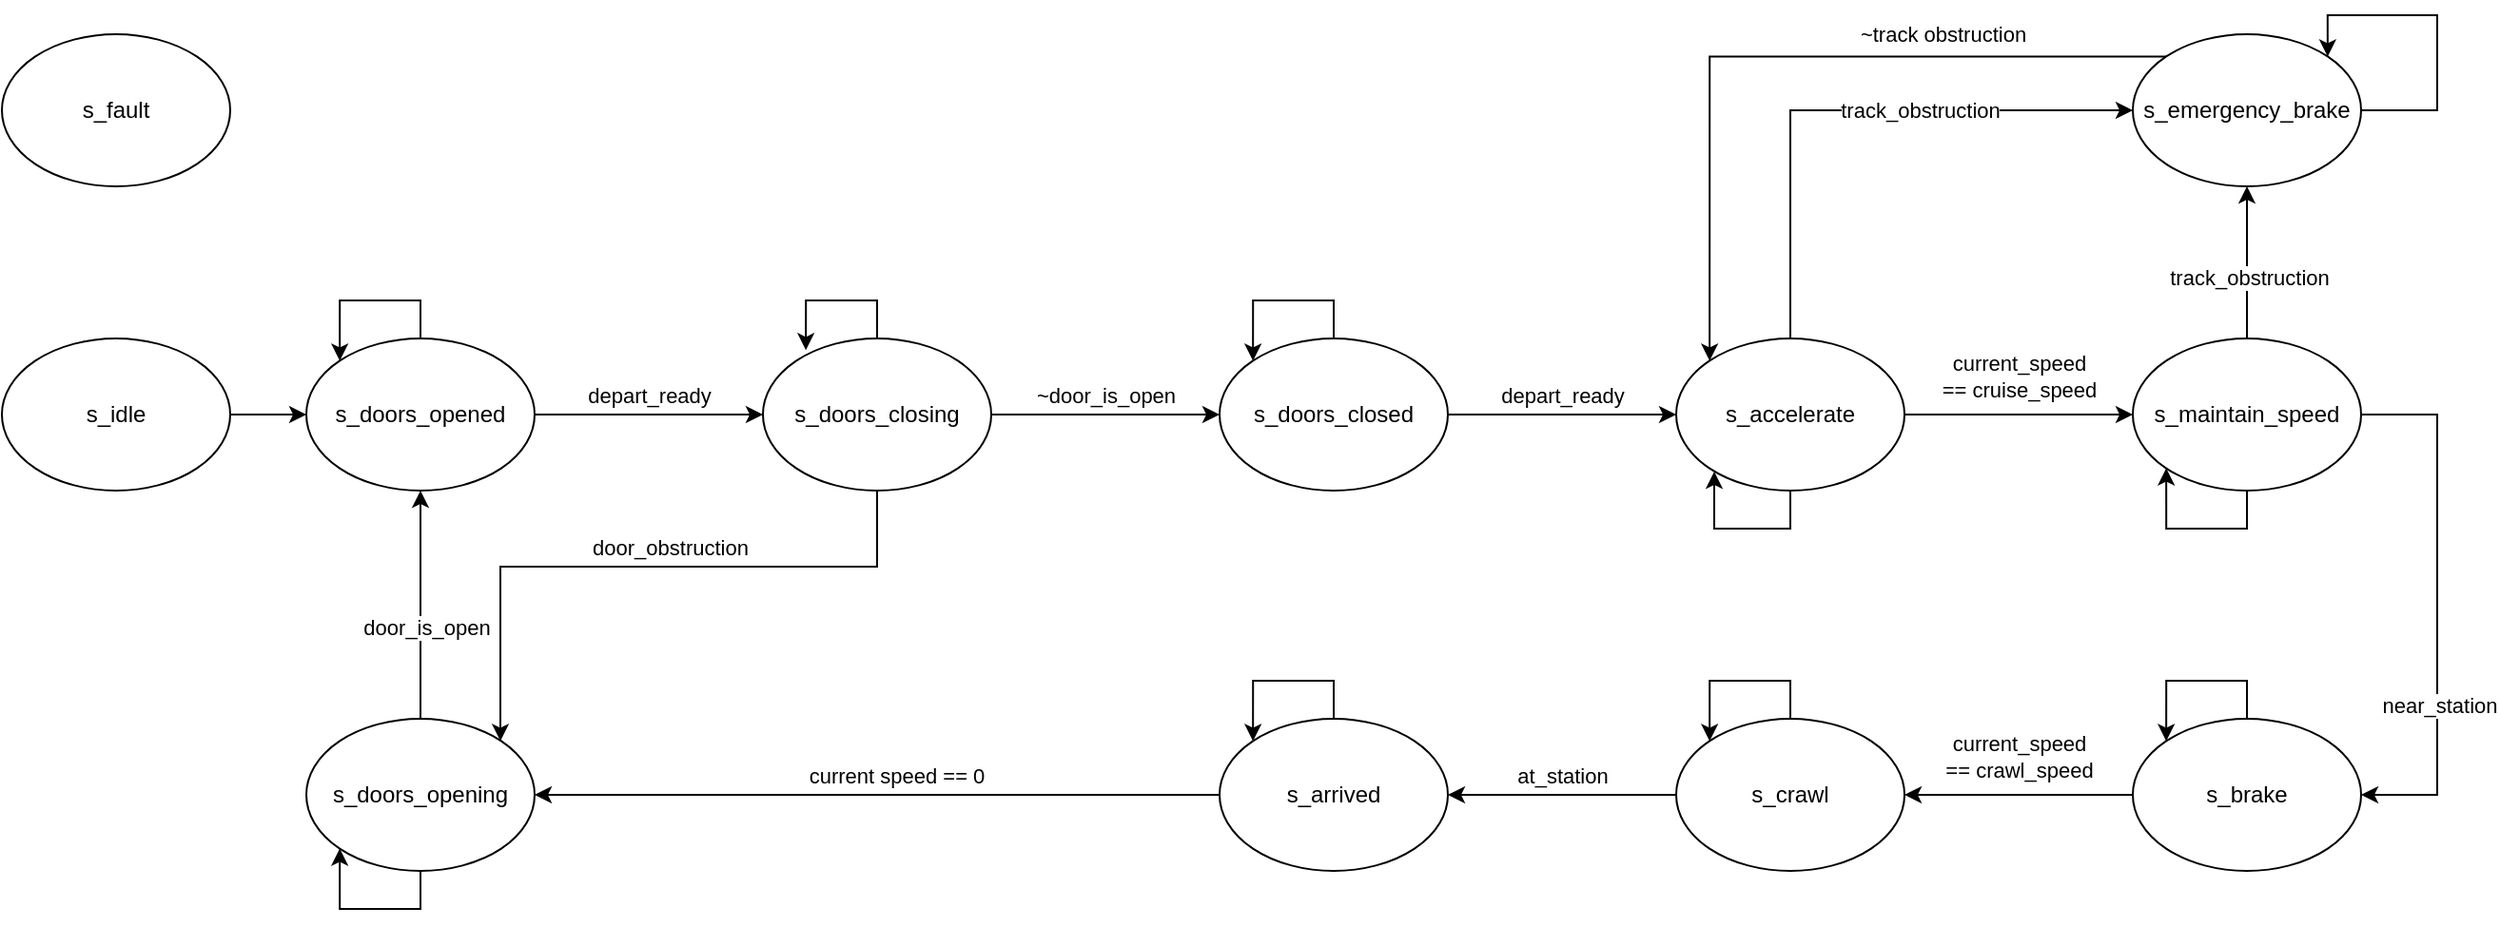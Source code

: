 <mxfile version="13.7.5" type="device"><diagram id="4xPBno5rkU-6BPbwYltw" name="Page-1"><mxGraphModel dx="1050" dy="1013" grid="1" gridSize="10" guides="1" tooltips="1" connect="1" arrows="1" fold="1" page="0" pageScale="1" pageWidth="850" pageHeight="1100" math="0" shadow="0"><root><mxCell id="0"/><mxCell id="1" parent="0"/><mxCell id="G5CualEOWfYQr4btxDzx-3" style="edgeStyle=orthogonalEdgeStyle;rounded=0;orthogonalLoop=1;jettySize=auto;html=1;entryX=0;entryY=0.5;entryDx=0;entryDy=0;" parent="1" source="G5CualEOWfYQr4btxDzx-1" target="G5CualEOWfYQr4btxDzx-2" edge="1"><mxGeometry relative="1" as="geometry"/></mxCell><mxCell id="G5CualEOWfYQr4btxDzx-1" value="s_idle" style="ellipse;whiteSpace=wrap;html=1;" parent="1" vertex="1"><mxGeometry x="-120" y="120" width="120" height="80" as="geometry"/></mxCell><mxCell id="G5CualEOWfYQr4btxDzx-6" style="edgeStyle=orthogonalEdgeStyle;rounded=0;orthogonalLoop=1;jettySize=auto;html=1;entryX=0;entryY=0.5;entryDx=0;entryDy=0;" parent="1" source="G5CualEOWfYQr4btxDzx-2" target="G5CualEOWfYQr4btxDzx-5" edge="1"><mxGeometry relative="1" as="geometry"/></mxCell><mxCell id="G5CualEOWfYQr4btxDzx-29" value="depart_ready" style="edgeLabel;html=1;align=center;verticalAlign=middle;resizable=0;points=[];" parent="G5CualEOWfYQr4btxDzx-6" vertex="1" connectable="0"><mxGeometry x="0.282" y="2" relative="1" as="geometry"><mxPoint x="-17.24" y="-8" as="offset"/></mxGeometry></mxCell><mxCell id="G5CualEOWfYQr4btxDzx-2" value="s_doors_opened" style="ellipse;whiteSpace=wrap;html=1;" parent="1" vertex="1"><mxGeometry x="40" y="120" width="120" height="80" as="geometry"/></mxCell><mxCell id="G5CualEOWfYQr4btxDzx-8" style="edgeStyle=orthogonalEdgeStyle;rounded=0;orthogonalLoop=1;jettySize=auto;html=1;entryX=0;entryY=0.5;entryDx=0;entryDy=0;" parent="1" source="G5CualEOWfYQr4btxDzx-5" target="G5CualEOWfYQr4btxDzx-7" edge="1"><mxGeometry relative="1" as="geometry"/></mxCell><mxCell id="G5CualEOWfYQr4btxDzx-59" style="edgeStyle=orthogonalEdgeStyle;rounded=0;orthogonalLoop=1;jettySize=auto;html=1;entryX=1;entryY=0;entryDx=0;entryDy=0;" parent="1" source="G5CualEOWfYQr4btxDzx-5" target="G5CualEOWfYQr4btxDzx-53" edge="1"><mxGeometry relative="1" as="geometry"><Array as="points"><mxPoint x="340" y="240"/><mxPoint x="142" y="240"/><mxPoint x="142" y="332"/></Array></mxGeometry></mxCell><mxCell id="G5CualEOWfYQr4btxDzx-60" value="door_obstruction" style="edgeLabel;html=1;align=center;verticalAlign=middle;resizable=0;points=[];" parent="G5CualEOWfYQr4btxDzx-59" vertex="1" connectable="0"><mxGeometry x="-0.285" y="-1" relative="1" as="geometry"><mxPoint x="-30.83" y="-9" as="offset"/></mxGeometry></mxCell><mxCell id="G5CualEOWfYQr4btxDzx-5" value="s_doors_closing" style="ellipse;whiteSpace=wrap;html=1;" parent="1" vertex="1"><mxGeometry x="280" y="120" width="120" height="80" as="geometry"/></mxCell><mxCell id="G5CualEOWfYQr4btxDzx-12" style="edgeStyle=orthogonalEdgeStyle;rounded=0;orthogonalLoop=1;jettySize=auto;html=1;entryX=0;entryY=0.5;entryDx=0;entryDy=0;" parent="1" source="G5CualEOWfYQr4btxDzx-7" target="G5CualEOWfYQr4btxDzx-11" edge="1"><mxGeometry relative="1" as="geometry"/></mxCell><mxCell id="G5CualEOWfYQr4btxDzx-7" value="s_doors_closed" style="ellipse;whiteSpace=wrap;html=1;" parent="1" vertex="1"><mxGeometry x="520" y="120" width="120" height="80" as="geometry"/></mxCell><mxCell id="G5CualEOWfYQr4btxDzx-14" style="edgeStyle=orthogonalEdgeStyle;rounded=0;orthogonalLoop=1;jettySize=auto;html=1;entryX=0;entryY=0.5;entryDx=0;entryDy=0;" parent="1" source="G5CualEOWfYQr4btxDzx-11" target="G5CualEOWfYQr4btxDzx-13" edge="1"><mxGeometry relative="1" as="geometry"/></mxCell><mxCell id="G5CualEOWfYQr4btxDzx-36" value="current_speed&lt;br&gt;== cruise_speed" style="edgeLabel;html=1;align=center;verticalAlign=middle;resizable=0;points=[];" parent="G5CualEOWfYQr4btxDzx-14" vertex="1" connectable="0"><mxGeometry x="0.133" relative="1" as="geometry"><mxPoint x="-8.28" y="-20" as="offset"/></mxGeometry></mxCell><mxCell id="G5CualEOWfYQr4btxDzx-40" style="edgeStyle=orthogonalEdgeStyle;rounded=0;orthogonalLoop=1;jettySize=auto;html=1;entryX=0;entryY=0.5;entryDx=0;entryDy=0;" parent="1" source="G5CualEOWfYQr4btxDzx-11" target="G5CualEOWfYQr4btxDzx-38" edge="1"><mxGeometry relative="1" as="geometry"><mxPoint x="800" y="-10" as="targetPoint"/><Array as="points"><mxPoint x="820"/></Array></mxGeometry></mxCell><mxCell id="G5CualEOWfYQr4btxDzx-42" value="track_obstruction" style="edgeLabel;html=1;align=center;verticalAlign=middle;resizable=0;points=[];" parent="G5CualEOWfYQr4btxDzx-40" vertex="1" connectable="0"><mxGeometry x="0.253" relative="1" as="geometry"><mxPoint as="offset"/></mxGeometry></mxCell><mxCell id="G5CualEOWfYQr4btxDzx-11" value="s_accelerate" style="ellipse;whiteSpace=wrap;html=1;" parent="1" vertex="1"><mxGeometry x="760" y="120" width="120" height="80" as="geometry"/></mxCell><mxCell id="G5CualEOWfYQr4btxDzx-39" style="edgeStyle=orthogonalEdgeStyle;rounded=0;orthogonalLoop=1;jettySize=auto;html=1;exitX=0.5;exitY=0;exitDx=0;exitDy=0;entryX=0.5;entryY=1;entryDx=0;entryDy=0;" parent="1" source="G5CualEOWfYQr4btxDzx-13" target="G5CualEOWfYQr4btxDzx-38" edge="1"><mxGeometry relative="1" as="geometry"/></mxCell><mxCell id="G5CualEOWfYQr4btxDzx-43" value="track_obstruction" style="edgeLabel;html=1;align=center;verticalAlign=middle;resizable=0;points=[];" parent="G5CualEOWfYQr4btxDzx-39" vertex="1" connectable="0"><mxGeometry x="-0.197" y="-1" relative="1" as="geometry"><mxPoint as="offset"/></mxGeometry></mxCell><mxCell id="GcPugh8m-bnFPe6BYNUn-4" style="edgeStyle=orthogonalEdgeStyle;rounded=0;orthogonalLoop=1;jettySize=auto;html=1;entryX=1;entryY=0.5;entryDx=0;entryDy=0;" parent="1" source="G5CualEOWfYQr4btxDzx-13" target="G5CualEOWfYQr4btxDzx-18" edge="1"><mxGeometry relative="1" as="geometry"><Array as="points"><mxPoint x="1160" y="160"/><mxPoint x="1160" y="360"/></Array></mxGeometry></mxCell><mxCell id="GcPugh8m-bnFPe6BYNUn-5" value="near_station" style="edgeLabel;html=1;align=center;verticalAlign=middle;resizable=0;points=[];" parent="GcPugh8m-bnFPe6BYNUn-4" vertex="1" connectable="0"><mxGeometry x="0.374" y="1" relative="1" as="geometry"><mxPoint as="offset"/></mxGeometry></mxCell><mxCell id="G5CualEOWfYQr4btxDzx-13" value="s_maintain_speed" style="ellipse;whiteSpace=wrap;html=1;" parent="1" vertex="1"><mxGeometry x="1000" y="120" width="120" height="80" as="geometry"/></mxCell><mxCell id="G5CualEOWfYQr4btxDzx-18" value="s_brake" style="ellipse;whiteSpace=wrap;html=1;" parent="1" vertex="1"><mxGeometry x="1000" y="320" width="120" height="80" as="geometry"/></mxCell><mxCell id="G5CualEOWfYQr4btxDzx-30" value="~door_is_open" style="edgeLabel;html=1;align=center;verticalAlign=middle;resizable=0;points=[];" parent="1" vertex="1" connectable="0"><mxGeometry x="460.001" y="150" as="geometry"/></mxCell><mxCell id="G5CualEOWfYQr4btxDzx-35" style="edgeStyle=orthogonalEdgeStyle;rounded=0;orthogonalLoop=1;jettySize=auto;html=1;entryX=0;entryY=1;entryDx=0;entryDy=0;exitX=0.5;exitY=1;exitDx=0;exitDy=0;" parent="1" source="G5CualEOWfYQr4btxDzx-11" edge="1"><mxGeometry relative="1" as="geometry"><mxPoint x="801" y="202" as="sourcePoint"/><mxPoint x="780.004" y="190.004" as="targetPoint"/><Array as="points"><mxPoint x="820" y="220"/><mxPoint x="780" y="220"/></Array></mxGeometry></mxCell><mxCell id="G5CualEOWfYQr4btxDzx-41" style="edgeStyle=orthogonalEdgeStyle;rounded=0;orthogonalLoop=1;jettySize=auto;html=1;exitX=0;exitY=0;exitDx=0;exitDy=0;entryX=0;entryY=0;entryDx=0;entryDy=0;" parent="1" source="G5CualEOWfYQr4btxDzx-38" target="G5CualEOWfYQr4btxDzx-11" edge="1"><mxGeometry relative="1" as="geometry"/></mxCell><mxCell id="G5CualEOWfYQr4btxDzx-45" style="edgeStyle=orthogonalEdgeStyle;rounded=0;orthogonalLoop=1;jettySize=auto;html=1;exitX=1;exitY=0.5;exitDx=0;exitDy=0;entryX=1;entryY=0;entryDx=0;entryDy=0;" parent="1" source="G5CualEOWfYQr4btxDzx-38" target="G5CualEOWfYQr4btxDzx-38" edge="1"><mxGeometry relative="1" as="geometry"><mxPoint x="1160" y="-50" as="targetPoint"/><Array as="points"><mxPoint x="1160"/><mxPoint x="1160" y="-50"/><mxPoint x="1102" y="-50"/></Array></mxGeometry></mxCell><mxCell id="G5CualEOWfYQr4btxDzx-46" value="~track obstruction" style="edgeLabel;html=1;align=center;verticalAlign=middle;resizable=0;points=[];" parent="G5CualEOWfYQr4btxDzx-45" vertex="1" connectable="0"><mxGeometry x="0.241" relative="1" as="geometry"><mxPoint x="-245" y="10" as="offset"/></mxGeometry></mxCell><mxCell id="G5CualEOWfYQr4btxDzx-38" value="s_emergency_brake" style="ellipse;whiteSpace=wrap;html=1;" parent="1" vertex="1"><mxGeometry x="1000" y="-40" width="120" height="80" as="geometry"/></mxCell><mxCell id="G5CualEOWfYQr4btxDzx-47" style="edgeStyle=orthogonalEdgeStyle;rounded=0;orthogonalLoop=1;jettySize=auto;html=1;exitX=0.5;exitY=1;exitDx=0;exitDy=0;entryX=0;entryY=1;entryDx=0;entryDy=0;" parent="1" source="G5CualEOWfYQr4btxDzx-13" target="G5CualEOWfYQr4btxDzx-13" edge="1"><mxGeometry relative="1" as="geometry"/></mxCell><mxCell id="G5CualEOWfYQr4btxDzx-54" style="edgeStyle=orthogonalEdgeStyle;rounded=0;orthogonalLoop=1;jettySize=auto;html=1;entryX=0.5;entryY=1;entryDx=0;entryDy=0;" parent="1" source="G5CualEOWfYQr4btxDzx-53" target="G5CualEOWfYQr4btxDzx-2" edge="1"><mxGeometry relative="1" as="geometry"><Array as="points"/></mxGeometry></mxCell><mxCell id="G5CualEOWfYQr4btxDzx-57" value="door_is_open" style="edgeLabel;html=1;align=center;verticalAlign=middle;resizable=0;points=[];" parent="G5CualEOWfYQr4btxDzx-54" vertex="1" connectable="0"><mxGeometry x="-0.127" y="-4" relative="1" as="geometry"><mxPoint x="-1" y="4" as="offset"/></mxGeometry></mxCell><mxCell id="G5CualEOWfYQr4btxDzx-53" value="s_doors_opening" style="ellipse;whiteSpace=wrap;html=1;" parent="1" vertex="1"><mxGeometry x="40" y="320" width="120" height="80" as="geometry"/></mxCell><mxCell id="G5CualEOWfYQr4btxDzx-56" style="edgeStyle=orthogonalEdgeStyle;rounded=0;orthogonalLoop=1;jettySize=auto;html=1;exitX=0.5;exitY=1;exitDx=0;exitDy=0;entryX=0;entryY=1;entryDx=0;entryDy=0;" parent="1" source="G5CualEOWfYQr4btxDzx-53" target="G5CualEOWfYQr4btxDzx-53" edge="1"><mxGeometry relative="1" as="geometry"/></mxCell><mxCell id="G5CualEOWfYQr4btxDzx-58" style="edgeStyle=orthogonalEdgeStyle;rounded=0;orthogonalLoop=1;jettySize=auto;html=1;entryX=0.188;entryY=0.077;entryDx=0;entryDy=0;entryPerimeter=0;" parent="1" source="G5CualEOWfYQr4btxDzx-5" target="G5CualEOWfYQr4btxDzx-5" edge="1"><mxGeometry relative="1" as="geometry"><Array as="points"><mxPoint x="340" y="100"/><mxPoint x="303" y="100"/></Array></mxGeometry></mxCell><mxCell id="1Pv_SaKGkSk0e1tLULSW-2" style="edgeStyle=orthogonalEdgeStyle;rounded=0;orthogonalLoop=1;jettySize=auto;html=1;exitX=0.5;exitY=0;exitDx=0;exitDy=0;entryX=0;entryY=0;entryDx=0;entryDy=0;" parent="1" source="G5CualEOWfYQr4btxDzx-7" target="G5CualEOWfYQr4btxDzx-7" edge="1"><mxGeometry relative="1" as="geometry"><Array as="points"><mxPoint x="580" y="100"/><mxPoint x="538" y="100"/></Array></mxGeometry></mxCell><mxCell id="1Pv_SaKGkSk0e1tLULSW-3" value="depart_ready" style="edgeLabel;html=1;align=center;verticalAlign=middle;resizable=0;points=[];" parent="1" vertex="1" connectable="0"><mxGeometry x="700" y="150" as="geometry"/></mxCell><mxCell id="1Pv_SaKGkSk0e1tLULSW-5" style="edgeStyle=orthogonalEdgeStyle;rounded=0;orthogonalLoop=1;jettySize=auto;html=1;entryX=1;entryY=0.5;entryDx=0;entryDy=0;" parent="1" source="1Pv_SaKGkSk0e1tLULSW-4" target="G5CualEOWfYQr4btxDzx-53" edge="1"><mxGeometry relative="1" as="geometry"><Array as="points"/></mxGeometry></mxCell><mxCell id="1Pv_SaKGkSk0e1tLULSW-4" value="s_arrived" style="ellipse;whiteSpace=wrap;html=1;" parent="1" vertex="1"><mxGeometry x="520" y="320" width="120" height="80" as="geometry"/></mxCell><mxCell id="1Pv_SaKGkSk0e1tLULSW-7" style="edgeStyle=orthogonalEdgeStyle;rounded=0;orthogonalLoop=1;jettySize=auto;html=1;entryX=0;entryY=0;entryDx=0;entryDy=0;" parent="1" source="1Pv_SaKGkSk0e1tLULSW-4" target="1Pv_SaKGkSk0e1tLULSW-4" edge="1"><mxGeometry relative="1" as="geometry"><Array as="points"><mxPoint x="580" y="300"/><mxPoint x="538" y="300"/></Array></mxGeometry></mxCell><mxCell id="13smh1aFqd5npSlFRrS5-2" value="s_fault" style="ellipse;whiteSpace=wrap;html=1;" parent="1" vertex="1"><mxGeometry x="-120" y="-40" width="120" height="80" as="geometry"/></mxCell><mxCell id="13smh1aFqd5npSlFRrS5-7" style="edgeStyle=orthogonalEdgeStyle;rounded=0;orthogonalLoop=1;jettySize=auto;html=1;entryX=1;entryY=0.5;entryDx=0;entryDy=0;" parent="1" source="13smh1aFqd5npSlFRrS5-3" target="1Pv_SaKGkSk0e1tLULSW-4" edge="1"><mxGeometry relative="1" as="geometry"><mxPoint x="760" y="340" as="targetPoint"/><Array as="points"><mxPoint x="750" y="360"/><mxPoint x="750" y="360"/></Array></mxGeometry></mxCell><mxCell id="GcPugh8m-bnFPe6BYNUn-1" value="at_station" style="edgeLabel;html=1;align=center;verticalAlign=middle;resizable=0;points=[];" parent="13smh1aFqd5npSlFRrS5-7" vertex="1" connectable="0"><mxGeometry x="0.183" y="1" relative="1" as="geometry"><mxPoint x="11" y="-11" as="offset"/></mxGeometry></mxCell><mxCell id="13smh1aFqd5npSlFRrS5-3" value="s_crawl" style="ellipse;whiteSpace=wrap;html=1;" parent="1" vertex="1"><mxGeometry x="760" y="320" width="120" height="80" as="geometry"/></mxCell><mxCell id="13smh1aFqd5npSlFRrS5-5" style="edgeStyle=orthogonalEdgeStyle;rounded=0;orthogonalLoop=1;jettySize=auto;html=1;entryX=1;entryY=0.5;entryDx=0;entryDy=0;exitX=0;exitY=0.5;exitDx=0;exitDy=0;" parent="1" source="G5CualEOWfYQr4btxDzx-18" target="13smh1aFqd5npSlFRrS5-3" edge="1"><mxGeometry relative="1" as="geometry"><mxPoint x="1010" y="280" as="sourcePoint"/><mxPoint x="1480" y="119.5" as="targetPoint"/><Array as="points"><mxPoint x="970" y="360"/><mxPoint x="970" y="360"/></Array></mxGeometry></mxCell><mxCell id="13smh1aFqd5npSlFRrS5-6" value="current_speed&lt;br&gt;== crawl_speed" style="edgeLabel;html=1;align=center;verticalAlign=middle;resizable=0;points=[];" parent="13smh1aFqd5npSlFRrS5-5" vertex="1" connectable="0"><mxGeometry x="0.133" relative="1" as="geometry"><mxPoint x="8.0" y="-20" as="offset"/></mxGeometry></mxCell><mxCell id="13smh1aFqd5npSlFRrS5-9" value="current speed == 0" style="edgeLabel;html=1;align=center;verticalAlign=middle;resizable=0;points=[];" parent="1" vertex="1" connectable="0"><mxGeometry x="350.003" y="350" as="geometry"/></mxCell><mxCell id="GcPugh8m-bnFPe6BYNUn-3" style="edgeStyle=orthogonalEdgeStyle;rounded=0;orthogonalLoop=1;jettySize=auto;html=1;entryX=0;entryY=0;entryDx=0;entryDy=0;" parent="1" source="13smh1aFqd5npSlFRrS5-3" target="13smh1aFqd5npSlFRrS5-3" edge="1"><mxGeometry relative="1" as="geometry"><Array as="points"><mxPoint x="820" y="300"/><mxPoint x="778" y="300"/></Array></mxGeometry></mxCell><mxCell id="GcPugh8m-bnFPe6BYNUn-6" style="edgeStyle=orthogonalEdgeStyle;rounded=0;orthogonalLoop=1;jettySize=auto;html=1;entryX=0;entryY=0;entryDx=0;entryDy=0;" parent="1" source="G5CualEOWfYQr4btxDzx-18" target="G5CualEOWfYQr4btxDzx-18" edge="1"><mxGeometry relative="1" as="geometry"><Array as="points"><mxPoint x="1060" y="300"/><mxPoint x="1018" y="300"/></Array></mxGeometry></mxCell><mxCell id="GcPugh8m-bnFPe6BYNUn-7" style="edgeStyle=orthogonalEdgeStyle;rounded=0;orthogonalLoop=1;jettySize=auto;html=1;entryX=0;entryY=0;entryDx=0;entryDy=0;" parent="1" source="G5CualEOWfYQr4btxDzx-2" target="G5CualEOWfYQr4btxDzx-2" edge="1"><mxGeometry relative="1" as="geometry"><Array as="points"><mxPoint x="100" y="100"/><mxPoint x="58" y="100"/></Array></mxGeometry></mxCell></root></mxGraphModel></diagram></mxfile>